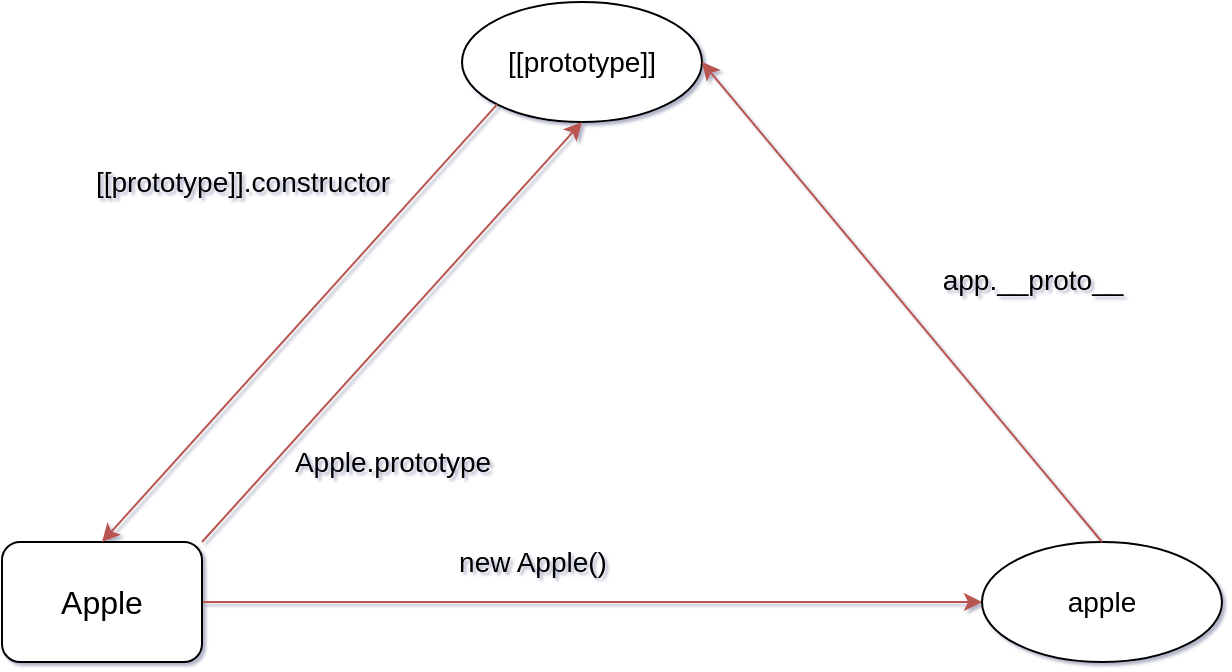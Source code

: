 <mxfile version="12.5.3" type="device"><diagram id="euVQHgZrjhEinEtjEF2R" name="第 1 页"><mxGraphModel dx="1024" dy="603" grid="0" gridSize="10" guides="1" tooltips="1" connect="1" arrows="1" fold="1" page="1" pageScale="1" pageWidth="1169" pageHeight="1654" math="0" shadow="1"><root><mxCell id="0"/><mxCell id="1" parent="0"/><mxCell id="rRFod2NC-D_zrheJwcPi-7" style="edgeStyle=orthogonalEdgeStyle;rounded=0;orthogonalLoop=1;jettySize=auto;html=1;fillColor=#f8cecc;strokeColor=#b85450;" edge="1" parent="1" source="rRFod2NC-D_zrheJwcPi-1" target="rRFod2NC-D_zrheJwcPi-2"><mxGeometry relative="1" as="geometry"/></mxCell><mxCell id="rRFod2NC-D_zrheJwcPi-1" value="&lt;font size=&quot;3&quot;&gt;Apple&lt;/font&gt;" style="rounded=1;whiteSpace=wrap;html=1;" vertex="1" parent="1"><mxGeometry x="200" y="390" width="100" height="60" as="geometry"/></mxCell><mxCell id="rRFod2NC-D_zrheJwcPi-2" value="&lt;font style=&quot;font-size: 14px&quot;&gt;apple&lt;/font&gt;" style="ellipse;whiteSpace=wrap;html=1;" vertex="1" parent="1"><mxGeometry x="690" y="390" width="120" height="60" as="geometry"/></mxCell><mxCell id="rRFod2NC-D_zrheJwcPi-3" value="&lt;font style=&quot;font-size: 14px&quot;&gt;[[&lt;font style=&quot;font-size: 14px&quot;&gt;prototype&lt;/font&gt;]]&lt;/font&gt;" style="ellipse;whiteSpace=wrap;html=1;" vertex="1" parent="1"><mxGeometry x="430" y="120" width="120" height="60" as="geometry"/></mxCell><mxCell id="rRFod2NC-D_zrheJwcPi-8" value="&lt;font style=&quot;font-size: 14px&quot;&gt;new Apple()&lt;/font&gt;" style="text;html=1;align=center;verticalAlign=middle;resizable=0;points=[];autosize=1;" vertex="1" parent="1"><mxGeometry x="420" y="390" width="90" height="20" as="geometry"/></mxCell><mxCell id="rRFod2NC-D_zrheJwcPi-11" value="" style="endArrow=classic;html=1;exitX=0.5;exitY=0;exitDx=0;exitDy=0;entryX=1;entryY=0.5;entryDx=0;entryDy=0;fillColor=#f8cecc;strokeColor=#b85450;" edge="1" parent="1" source="rRFod2NC-D_zrheJwcPi-2" target="rRFod2NC-D_zrheJwcPi-3"><mxGeometry width="50" height="50" relative="1" as="geometry"><mxPoint x="570" y="370" as="sourcePoint"/><mxPoint x="620" y="320" as="targetPoint"/></mxGeometry></mxCell><mxCell id="rRFod2NC-D_zrheJwcPi-12" value="&lt;font style=&quot;font-size: 14px&quot;&gt;app.__proto__&lt;/font&gt;" style="text;html=1;align=center;verticalAlign=middle;resizable=0;points=[];autosize=1;" vertex="1" parent="1"><mxGeometry x="660" y="249" width="110" height="20" as="geometry"/></mxCell><mxCell id="rRFod2NC-D_zrheJwcPi-13" value="" style="endArrow=classic;html=1;entryX=0.5;entryY=1;entryDx=0;entryDy=0;fillColor=#f8cecc;strokeColor=#b85450;" edge="1" parent="1" target="rRFod2NC-D_zrheJwcPi-3"><mxGeometry width="50" height="50" relative="1" as="geometry"><mxPoint x="300" y="390" as="sourcePoint"/><mxPoint x="350" y="340" as="targetPoint"/></mxGeometry></mxCell><mxCell id="rRFod2NC-D_zrheJwcPi-14" value="&lt;font style=&quot;font-size: 14px&quot;&gt;Apple.prototype&lt;/font&gt;" style="text;html=1;align=center;verticalAlign=middle;resizable=0;points=[];autosize=1;" vertex="1" parent="1"><mxGeometry x="340" y="340" width="110" height="20" as="geometry"/></mxCell><mxCell id="rRFod2NC-D_zrheJwcPi-15" value="" style="endArrow=classic;html=1;exitX=0;exitY=1;exitDx=0;exitDy=0;entryX=0.5;entryY=0;entryDx=0;entryDy=0;fillColor=#f8cecc;strokeColor=#b85450;" edge="1" parent="1" source="rRFod2NC-D_zrheJwcPi-3" target="rRFod2NC-D_zrheJwcPi-1"><mxGeometry width="50" height="50" relative="1" as="geometry"><mxPoint x="350" y="190" as="sourcePoint"/><mxPoint x="400" y="140" as="targetPoint"/></mxGeometry></mxCell><mxCell id="rRFod2NC-D_zrheJwcPi-16" value="&lt;font style=&quot;font-size: 14px&quot;&gt;[[prototype]].constructor&lt;/font&gt;" style="text;html=1;align=center;verticalAlign=middle;resizable=0;points=[];autosize=1;" vertex="1" parent="1"><mxGeometry x="240" y="200" width="160" height="20" as="geometry"/></mxCell></root></mxGraphModel></diagram></mxfile>